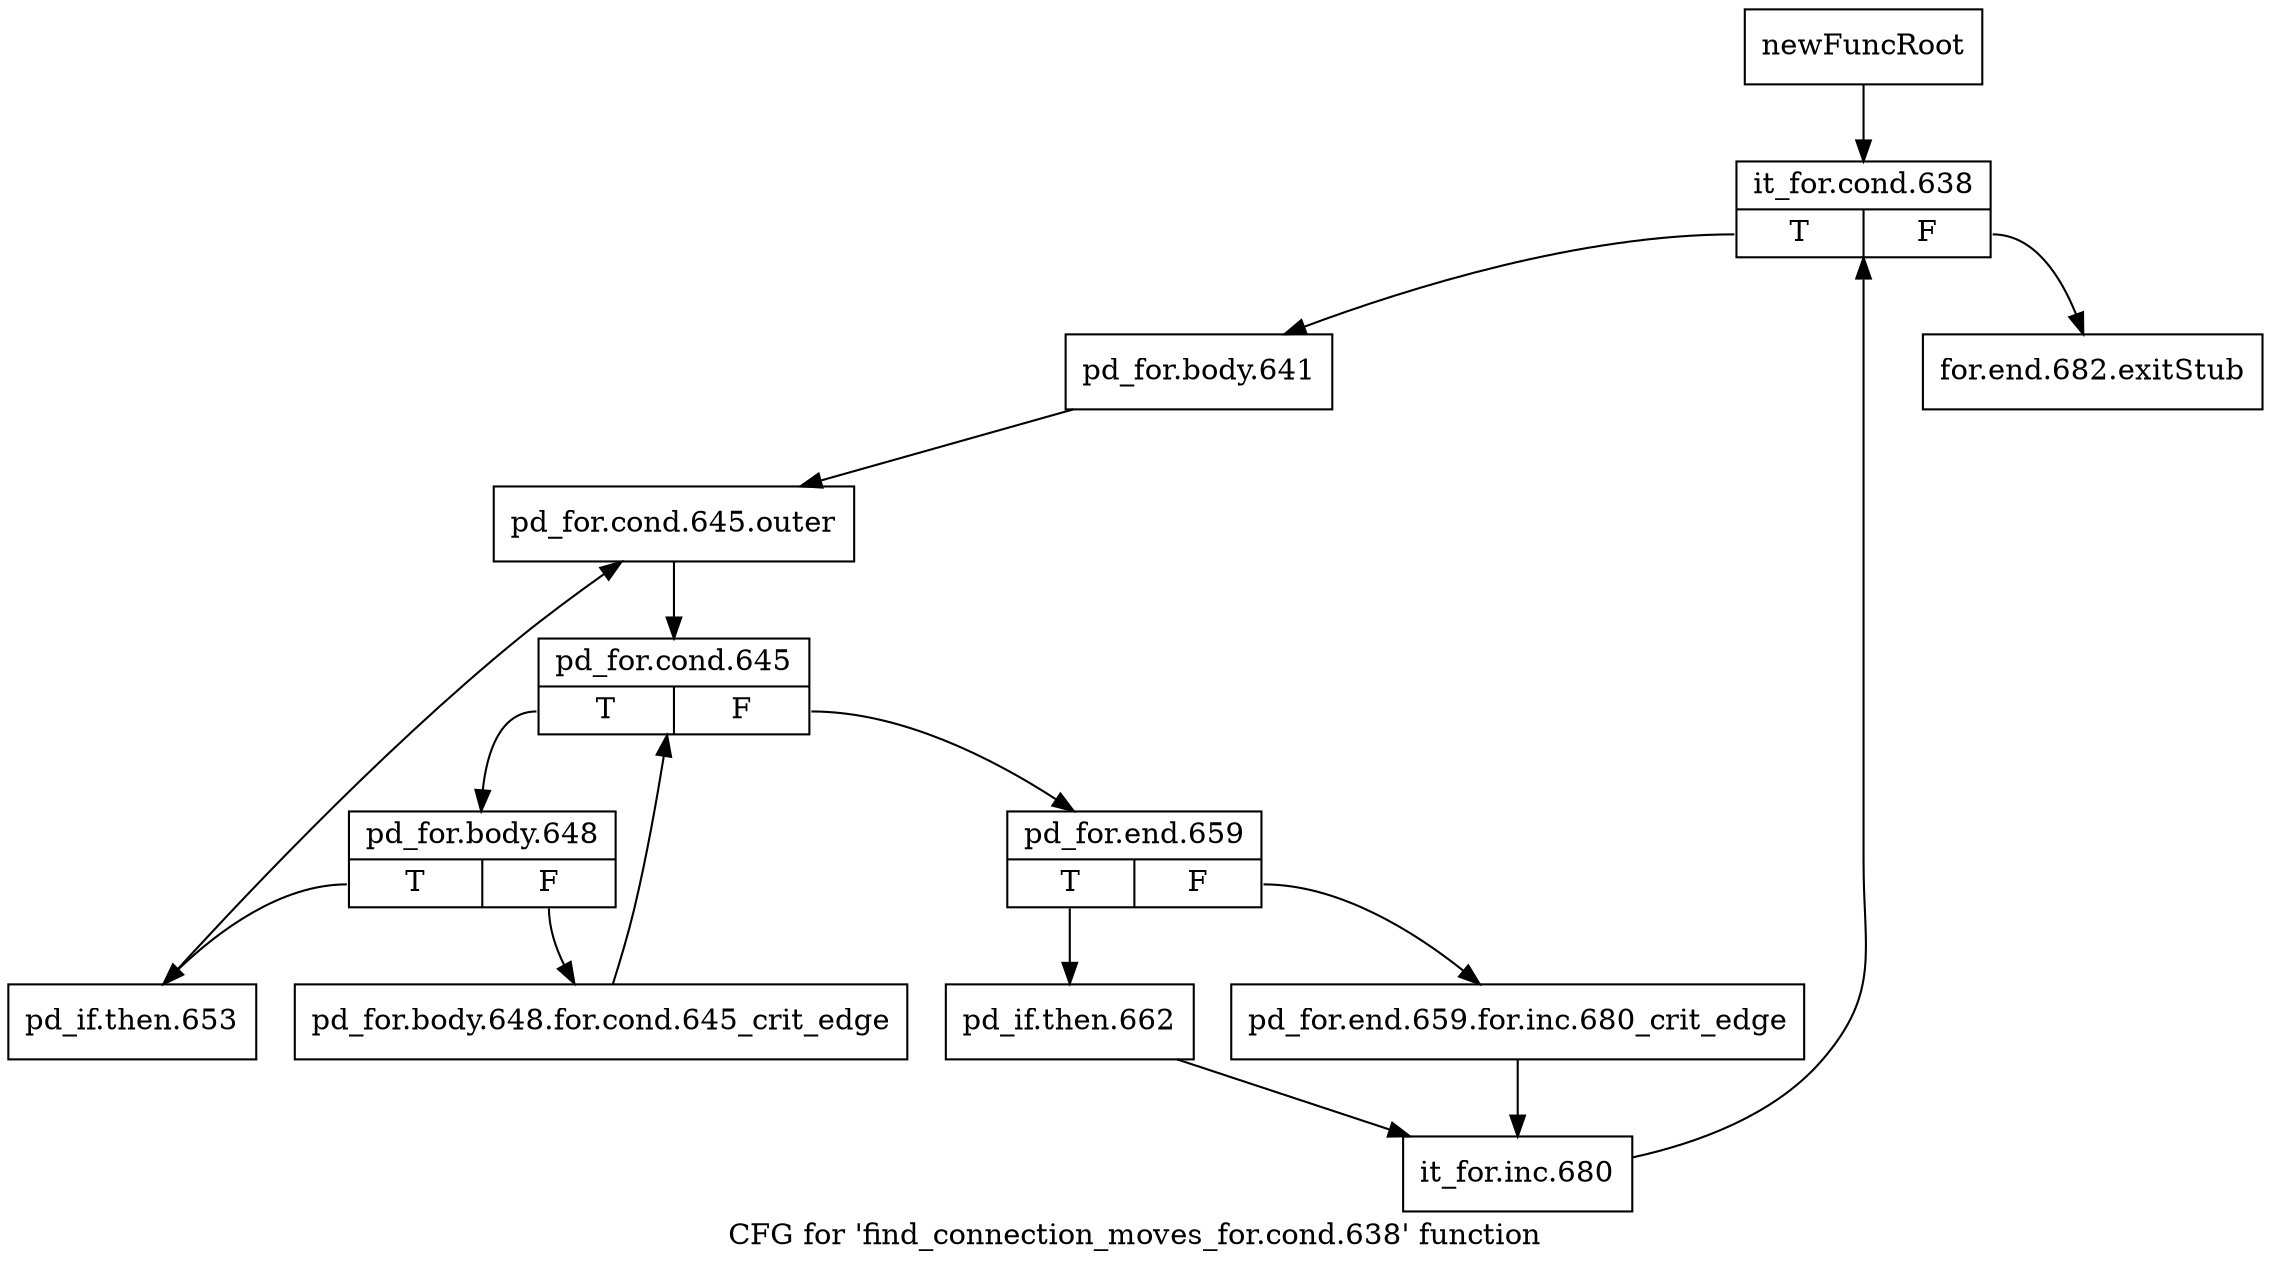 digraph "CFG for 'find_connection_moves_for.cond.638' function" {
	label="CFG for 'find_connection_moves_for.cond.638' function";

	Node0x4256100 [shape=record,label="{newFuncRoot}"];
	Node0x4256100 -> Node0x42561a0;
	Node0x4256150 [shape=record,label="{for.end.682.exitStub}"];
	Node0x42561a0 [shape=record,label="{it_for.cond.638|{<s0>T|<s1>F}}"];
	Node0x42561a0:s0 -> Node0x42561f0;
	Node0x42561a0:s1 -> Node0x4256150;
	Node0x42561f0 [shape=record,label="{pd_for.body.641}"];
	Node0x42561f0 -> Node0x4256240;
	Node0x4256240 [shape=record,label="{pd_for.cond.645.outer}"];
	Node0x4256240 -> Node0x4256290;
	Node0x4256290 [shape=record,label="{pd_for.cond.645|{<s0>T|<s1>F}}"];
	Node0x4256290:s0 -> Node0x4256420;
	Node0x4256290:s1 -> Node0x42562e0;
	Node0x42562e0 [shape=record,label="{pd_for.end.659|{<s0>T|<s1>F}}"];
	Node0x42562e0:s0 -> Node0x4256380;
	Node0x42562e0:s1 -> Node0x4256330;
	Node0x4256330 [shape=record,label="{pd_for.end.659.for.inc.680_crit_edge}"];
	Node0x4256330 -> Node0x42563d0;
	Node0x4256380 [shape=record,label="{pd_if.then.662}"];
	Node0x4256380 -> Node0x42563d0;
	Node0x42563d0 [shape=record,label="{it_for.inc.680}"];
	Node0x42563d0 -> Node0x42561a0;
	Node0x4256420 [shape=record,label="{pd_for.body.648|{<s0>T|<s1>F}}"];
	Node0x4256420:s0 -> Node0x42564c0;
	Node0x4256420:s1 -> Node0x4256470;
	Node0x4256470 [shape=record,label="{pd_for.body.648.for.cond.645_crit_edge}"];
	Node0x4256470 -> Node0x4256290;
	Node0x42564c0 [shape=record,label="{pd_if.then.653}"];
	Node0x42564c0 -> Node0x4256240;
}
